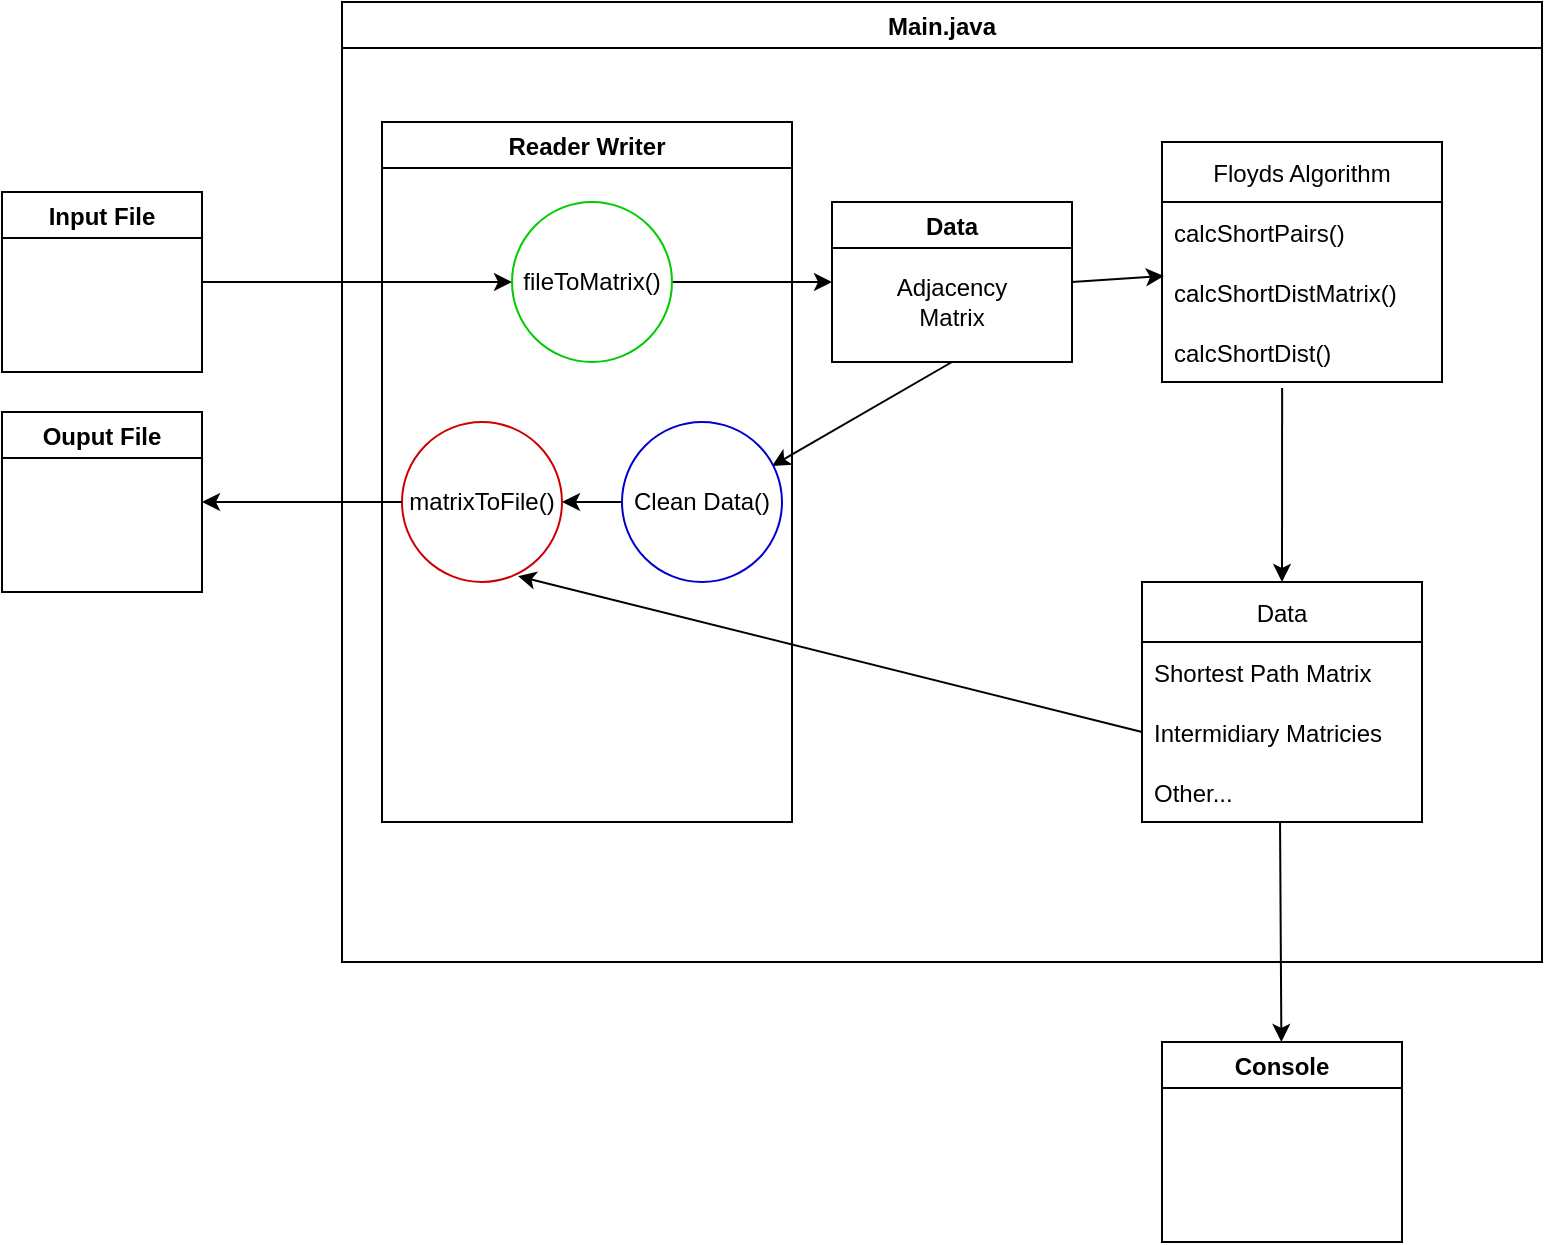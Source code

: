 <mxfile version="16.5.1" type="device"><diagram id="MOIj5g6m2zrwmVg523uq" name="Page-1"><mxGraphModel dx="847" dy="1425" grid="1" gridSize="10" guides="1" tooltips="1" connect="1" arrows="1" fold="1" page="1" pageScale="1" pageWidth="850" pageHeight="1100" math="0" shadow="0"><root><mxCell id="0"/><mxCell id="1" parent="0"/><mxCell id="T40CEPwqOWv8HHKCrsJX-10" value="" style="endArrow=classic;html=1;rounded=0;exitX=1;exitY=0.5;exitDx=0;exitDy=0;entryX=0;entryY=0.5;entryDx=0;entryDy=0;" edge="1" parent="1" source="T40CEPwqOWv8HHKCrsJX-14" target="T40CEPwqOWv8HHKCrsJX-53"><mxGeometry width="50" height="50" relative="1" as="geometry"><mxPoint x="120" y="370" as="sourcePoint"/><mxPoint x="260" y="210" as="targetPoint"/></mxGeometry></mxCell><mxCell id="T40CEPwqOWv8HHKCrsJX-14" value="Input File" style="swimlane;" vertex="1" parent="1"><mxGeometry x="10" y="175" width="100" height="90" as="geometry"/></mxCell><mxCell id="T40CEPwqOWv8HHKCrsJX-15" value="Main.java" style="swimlane;" vertex="1" parent="1"><mxGeometry x="180" y="80" width="600" height="480" as="geometry"/></mxCell><mxCell id="T40CEPwqOWv8HHKCrsJX-23" value="Data" style="swimlane;" vertex="1" parent="T40CEPwqOWv8HHKCrsJX-15"><mxGeometry x="245" y="100" width="120" height="80" as="geometry"/></mxCell><mxCell id="T40CEPwqOWv8HHKCrsJX-22" value="Adjacency Matrix" style="text;html=1;strokeColor=none;fillColor=none;align=center;verticalAlign=middle;whiteSpace=wrap;rounded=0;" vertex="1" parent="T40CEPwqOWv8HHKCrsJX-23"><mxGeometry x="30" y="35" width="60" height="30" as="geometry"/></mxCell><mxCell id="T40CEPwqOWv8HHKCrsJX-21" value="" style="endArrow=classic;html=1;rounded=0;entryX=0;entryY=0.5;entryDx=0;entryDy=0;exitX=1;exitY=0.5;exitDx=0;exitDy=0;" edge="1" parent="T40CEPwqOWv8HHKCrsJX-15" source="T40CEPwqOWv8HHKCrsJX-53" target="T40CEPwqOWv8HHKCrsJX-23"><mxGeometry width="50" height="50" relative="1" as="geometry"><mxPoint x="130" y="140" as="sourcePoint"/><mxPoint x="200" y="150" as="targetPoint"/></mxGeometry></mxCell><mxCell id="T40CEPwqOWv8HHKCrsJX-27" value="Floyds Algorithm" style="swimlane;fontStyle=0;childLayout=stackLayout;horizontal=1;startSize=30;horizontalStack=0;resizeParent=1;resizeParentMax=0;resizeLast=0;collapsible=1;marginBottom=0;" vertex="1" parent="T40CEPwqOWv8HHKCrsJX-15"><mxGeometry x="410" y="70" width="140" height="120" as="geometry"/></mxCell><mxCell id="T40CEPwqOWv8HHKCrsJX-28" value="calcShortPairs()" style="text;strokeColor=none;fillColor=none;align=left;verticalAlign=middle;spacingLeft=4;spacingRight=4;overflow=hidden;points=[[0,0.5],[1,0.5]];portConstraint=eastwest;rotatable=0;" vertex="1" parent="T40CEPwqOWv8HHKCrsJX-27"><mxGeometry y="30" width="140" height="30" as="geometry"/></mxCell><mxCell id="T40CEPwqOWv8HHKCrsJX-29" value="calcShortDistMatrix()" style="text;strokeColor=none;fillColor=none;align=left;verticalAlign=middle;spacingLeft=4;spacingRight=4;overflow=hidden;points=[[0,0.5],[1,0.5]];portConstraint=eastwest;rotatable=0;" vertex="1" parent="T40CEPwqOWv8HHKCrsJX-27"><mxGeometry y="60" width="140" height="30" as="geometry"/></mxCell><mxCell id="T40CEPwqOWv8HHKCrsJX-30" value="calcShortDist()" style="text;strokeColor=none;fillColor=none;align=left;verticalAlign=middle;spacingLeft=4;spacingRight=4;overflow=hidden;points=[[0,0.5],[1,0.5]];portConstraint=eastwest;rotatable=0;" vertex="1" parent="T40CEPwqOWv8HHKCrsJX-27"><mxGeometry y="90" width="140" height="30" as="geometry"/></mxCell><mxCell id="T40CEPwqOWv8HHKCrsJX-31" value="" style="endArrow=classic;html=1;rounded=0;exitX=1;exitY=0.5;exitDx=0;exitDy=0;entryX=0.007;entryY=0.233;entryDx=0;entryDy=0;entryPerimeter=0;" edge="1" parent="T40CEPwqOWv8HHKCrsJX-15" source="T40CEPwqOWv8HHKCrsJX-23" target="T40CEPwqOWv8HHKCrsJX-29"><mxGeometry width="50" height="50" relative="1" as="geometry"><mxPoint x="320" y="230" as="sourcePoint"/><mxPoint x="370" y="180" as="targetPoint"/></mxGeometry></mxCell><mxCell id="T40CEPwqOWv8HHKCrsJX-37" value="" style="endArrow=classic;html=1;rounded=0;exitX=0.5;exitY=1;exitDx=0;exitDy=0;entryX=0.938;entryY=0.275;entryDx=0;entryDy=0;entryPerimeter=0;" edge="1" parent="T40CEPwqOWv8HHKCrsJX-15" source="T40CEPwqOWv8HHKCrsJX-23" target="T40CEPwqOWv8HHKCrsJX-36"><mxGeometry width="50" height="50" relative="1" as="geometry"><mxPoint x="230" y="260" as="sourcePoint"/><mxPoint x="280" y="210" as="targetPoint"/></mxGeometry></mxCell><mxCell id="T40CEPwqOWv8HHKCrsJX-38" value="Data" style="swimlane;fontStyle=0;childLayout=stackLayout;horizontal=1;startSize=30;horizontalStack=0;resizeParent=1;resizeParentMax=0;resizeLast=0;collapsible=1;marginBottom=0;" vertex="1" parent="T40CEPwqOWv8HHKCrsJX-15"><mxGeometry x="400" y="290" width="140" height="120" as="geometry"/></mxCell><mxCell id="T40CEPwqOWv8HHKCrsJX-39" value="Shortest Path Matrix" style="text;strokeColor=none;fillColor=none;align=left;verticalAlign=middle;spacingLeft=4;spacingRight=4;overflow=hidden;points=[[0,0.5],[1,0.5]];portConstraint=eastwest;rotatable=0;" vertex="1" parent="T40CEPwqOWv8HHKCrsJX-38"><mxGeometry y="30" width="140" height="30" as="geometry"/></mxCell><mxCell id="T40CEPwqOWv8HHKCrsJX-40" value="Intermidiary Matricies" style="text;strokeColor=none;fillColor=none;align=left;verticalAlign=middle;spacingLeft=4;spacingRight=4;overflow=hidden;points=[[0,0.5],[1,0.5]];portConstraint=eastwest;rotatable=0;" vertex="1" parent="T40CEPwqOWv8HHKCrsJX-38"><mxGeometry y="60" width="140" height="30" as="geometry"/></mxCell><mxCell id="T40CEPwqOWv8HHKCrsJX-41" value="Other..." style="text;strokeColor=none;fillColor=none;align=left;verticalAlign=middle;spacingLeft=4;spacingRight=4;overflow=hidden;points=[[0,0.5],[1,0.5]];portConstraint=eastwest;rotatable=0;" vertex="1" parent="T40CEPwqOWv8HHKCrsJX-38"><mxGeometry y="90" width="140" height="30" as="geometry"/></mxCell><mxCell id="T40CEPwqOWv8HHKCrsJX-42" value="" style="endArrow=classic;html=1;rounded=0;exitX=0.429;exitY=1.1;exitDx=0;exitDy=0;exitPerimeter=0;entryX=0.5;entryY=0;entryDx=0;entryDy=0;" edge="1" parent="T40CEPwqOWv8HHKCrsJX-15" source="T40CEPwqOWv8HHKCrsJX-30" target="T40CEPwqOWv8HHKCrsJX-38"><mxGeometry width="50" height="50" relative="1" as="geometry"><mxPoint x="310" y="340" as="sourcePoint"/><mxPoint x="457" y="320" as="targetPoint"/></mxGeometry></mxCell><mxCell id="T40CEPwqOWv8HHKCrsJX-9" value="" style="endArrow=classic;html=1;rounded=0;exitX=0;exitY=0.5;exitDx=0;exitDy=0;entryX=0.725;entryY=0.963;entryDx=0;entryDy=0;entryPerimeter=0;" edge="1" parent="T40CEPwqOWv8HHKCrsJX-15" source="T40CEPwqOWv8HHKCrsJX-40" target="T40CEPwqOWv8HHKCrsJX-59"><mxGeometry width="50" height="50" relative="1" as="geometry"><mxPoint x="130" y="730" as="sourcePoint"/><mxPoint x="115.355" y="285.355" as="targetPoint"/></mxGeometry></mxCell><mxCell id="T40CEPwqOWv8HHKCrsJX-51" value="Reader Writer" style="swimlane;" vertex="1" parent="T40CEPwqOWv8HHKCrsJX-15"><mxGeometry x="20" y="60" width="205" height="350" as="geometry"/></mxCell><mxCell id="T40CEPwqOWv8HHKCrsJX-53" value="fileToMatrix()" style="ellipse;whiteSpace=wrap;html=1;aspect=fixed;strokeColor=#00CC00;" vertex="1" parent="T40CEPwqOWv8HHKCrsJX-51"><mxGeometry x="65" y="40" width="80" height="80" as="geometry"/></mxCell><mxCell id="T40CEPwqOWv8HHKCrsJX-36" value="Clean Data()" style="ellipse;whiteSpace=wrap;html=1;aspect=fixed;strokeColor=#0000CC;" vertex="1" parent="T40CEPwqOWv8HHKCrsJX-51"><mxGeometry x="120" y="150" width="80" height="80" as="geometry"/></mxCell><mxCell id="T40CEPwqOWv8HHKCrsJX-58" value="" style="endArrow=classic;html=1;rounded=0;exitX=0;exitY=0.5;exitDx=0;exitDy=0;entryX=1;entryY=0.5;entryDx=0;entryDy=0;" edge="1" parent="T40CEPwqOWv8HHKCrsJX-51" source="T40CEPwqOWv8HHKCrsJX-36" target="T40CEPwqOWv8HHKCrsJX-59"><mxGeometry width="50" height="50" relative="1" as="geometry"><mxPoint x="50" y="490" as="sourcePoint"/><mxPoint x="95.355" y="154.645" as="targetPoint"/></mxGeometry></mxCell><mxCell id="T40CEPwqOWv8HHKCrsJX-59" value="matrixToFile()" style="ellipse;whiteSpace=wrap;html=1;aspect=fixed;strokeColor=#CC0000;" vertex="1" parent="T40CEPwqOWv8HHKCrsJX-51"><mxGeometry x="10" y="150" width="80" height="80" as="geometry"/></mxCell><mxCell id="T40CEPwqOWv8HHKCrsJX-60" value="Ouput File" style="swimlane;" vertex="1" parent="1"><mxGeometry x="10" y="285" width="100" height="90" as="geometry"/></mxCell><mxCell id="T40CEPwqOWv8HHKCrsJX-61" value="" style="endArrow=classic;html=1;rounded=0;exitX=0;exitY=0.5;exitDx=0;exitDy=0;entryX=1;entryY=0.5;entryDx=0;entryDy=0;" edge="1" parent="1" source="T40CEPwqOWv8HHKCrsJX-59" target="T40CEPwqOWv8HHKCrsJX-60"><mxGeometry width="50" height="50" relative="1" as="geometry"><mxPoint x="640" y="230" as="sourcePoint"/><mxPoint x="690.98" y="226.99" as="targetPoint"/></mxGeometry></mxCell><mxCell id="T40CEPwqOWv8HHKCrsJX-63" value="Console" style="swimlane;strokeColor=#000000;fillColor=#FFFFFF;" vertex="1" parent="1"><mxGeometry x="590" y="600" width="120" height="100" as="geometry"/></mxCell><mxCell id="T40CEPwqOWv8HHKCrsJX-64" value="" style="endArrow=classic;html=1;rounded=0;exitX=0.493;exitY=1;exitDx=0;exitDy=0;exitPerimeter=0;" edge="1" parent="1" source="T40CEPwqOWv8HHKCrsJX-41" target="T40CEPwqOWv8HHKCrsJX-63"><mxGeometry width="50" height="50" relative="1" as="geometry"><mxPoint x="660" y="440" as="sourcePoint"/><mxPoint x="710" y="390" as="targetPoint"/></mxGeometry></mxCell></root></mxGraphModel></diagram></mxfile>